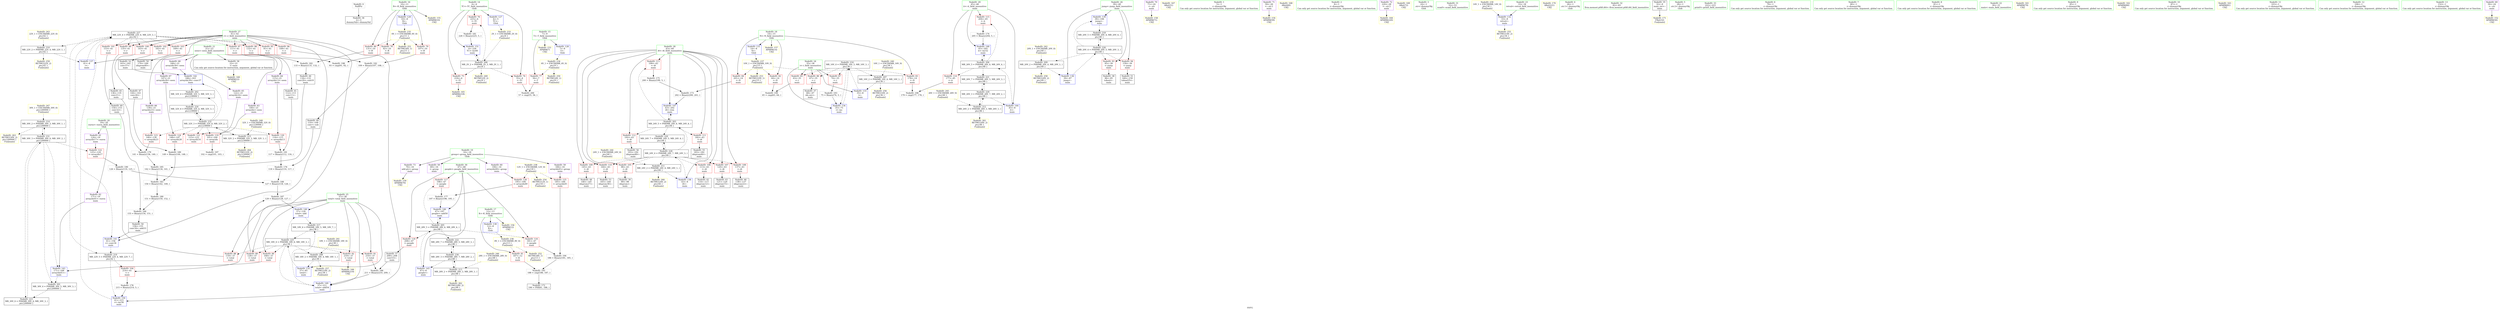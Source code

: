 digraph "SVFG" {
	label="SVFG";

	Node0x56110b8adab0 [shape=record,color=grey,label="{NodeID: 0\nNullPtr}"];
	Node0x56110b8adab0 -> Node0x56110b8cfbd0[style=solid];
	Node0x56110b8f0f00 [shape=record,color=yellow,style=double,label="{NodeID: 263\nRETMU(30V_2)\npts\{200000 \}\nFun[main]}"];
	Node0x56110b8d9c90 [shape=record,color=grey,label="{NodeID: 180\n151 = Binary(150, 152, )\n}"];
	Node0x56110b8d9c90 -> Node0x56110b8da290[style=solid];
	Node0x56110b8d0860 [shape=record,color=red,label="{NodeID: 97\n111\<--41\n\<--r\nmain\n}"];
	Node0x56110b8d0860 -> Node0x56110b8d01e0[style=solid];
	Node0x56110b8adc50 [shape=record,color=green,label="{NodeID: 14\n4\<--6\nTC\<--TC_field_insensitive\nGlob }"];
	Node0x56110b8adc50 -> Node0x56110b8d2cd0[style=solid];
	Node0x56110b8adc50 -> Node0x56110b8d2da0[style=solid];
	Node0x56110b8adc50 -> Node0x56110b8d2e70[style=solid];
	Node0x56110b8adc50 -> Node0x56110b8d6800[style=solid];
	Node0x56110b8adc50 -> Node0x56110b8d7c70[style=solid];
	Node0x56110b8d4270 [shape=record,color=grey,label="{NodeID: 194\n186 = Binary(181, 185, )\n}"];
	Node0x56110b8d4270 -> Node0x56110b8d43f0[style=solid];
	Node0x56110b8d13c0 [shape=record,color=red,label="{NodeID: 111\n182\<--43\n\<--i6\nmain\n}"];
	Node0x56110b8d13c0 -> Node0x56110b8d1d60[style=solid];
	Node0x56110b8cf6a0 [shape=record,color=green,label="{NodeID: 28\n43\<--44\ni6\<--i6_field_insensitive\nmain\n}"];
	Node0x56110b8cf6a0 -> Node0x56110b8d0ee0[style=solid];
	Node0x56110b8cf6a0 -> Node0x56110b8d0fb0[style=solid];
	Node0x56110b8cf6a0 -> Node0x56110b8d1080[style=solid];
	Node0x56110b8cf6a0 -> Node0x56110b8d1150[style=solid];
	Node0x56110b8cf6a0 -> Node0x56110b8d1220[style=solid];
	Node0x56110b8cf6a0 -> Node0x56110b8d12f0[style=solid];
	Node0x56110b8cf6a0 -> Node0x56110b8d13c0[style=solid];
	Node0x56110b8cf6a0 -> Node0x56110b8d1490[style=solid];
	Node0x56110b8cf6a0 -> Node0x56110b8d1560[style=solid];
	Node0x56110b8cf6a0 -> Node0x56110b8d71e0[style=solid];
	Node0x56110b8cf6a0 -> Node0x56110b8d7930[style=solid];
	Node0x56110b8e5f10 [shape=record,color=black,label="{NodeID: 208\nMR_18V_2 = PHI(MR_18V_4, MR_18V_1, )\npts\{38 \}\n}"];
	Node0x56110b8e5f10 -> Node0x56110b8d6f70[style=dashed];
	Node0x56110b8e5f10 -> Node0x56110b8f09c0[style=dashed];
	Node0x56110b8d6660 [shape=record,color=red,label="{NodeID: 125\n185\<--184\n\<--arrayidx45\nmain\n}"];
	Node0x56110b8d6660 -> Node0x56110b8d4270[style=solid];
	Node0x56110b8d02b0 [shape=record,color=black,label="{NodeID: 42\n114\<--113\nidxprom12\<--\nmain\n}"];
	Node0x56110b8ea510 [shape=record,color=black,label="{NodeID: 222\nMR_28V_7 = PHI(MR_28V_5, MR_28V_3, )\npts\{48 \}\n}"];
	Node0x56110b8ea510 -> Node0x56110b8ed110[style=dashed];
	Node0x56110b8d72b0 [shape=record,color=blue,label="{NodeID: 139\n39\<--106\njump\<--\nmain\n}"];
	Node0x56110b8d72b0 -> Node0x56110b8e9110[style=dashed];
	Node0x56110b8d1e30 [shape=record,color=black,label="{NodeID: 56\n193\<--192\nidxprom48\<--\nmain\n}"];
	Node0x56110b8eecf0 [shape=record,color=yellow,style=double,label="{NodeID: 236\n8V_1 = ENCHI(MR_8V_0)\npts\{13 \}\nFun[main]}"];
	Node0x56110b8eecf0 -> Node0x56110b8d3280[style=dashed];
	Node0x56110b8eecf0 -> Node0x56110b8f0530[style=dashed];
	Node0x56110b8d7e10 [shape=record,color=yellow,style=double,label="{NodeID: 153\nAPARM(7)\nCS[]}"];
	Node0x56110b8d2990 [shape=record,color=purple,label="{NodeID: 70\n71\<--24\n\<--.str\nmain\n}"];
	Node0x56110b8d2990 -> Node0x56110b8d8220[style=solid];
	Node0x56110b8f0370 [shape=record,color=yellow,style=double,label="{NodeID: 250\nRETMU(4V_1)\npts\{9 \}\nFun[main]}"];
	Node0x56110b8d8970 [shape=record,color=yellow,style=double,label="{NodeID: 167\nARet(51)\nCS[]}"];
	Node0x56110b8d34f0 [shape=record,color=red,label="{NodeID: 84\n201\<--14\n\<--N\nmain\n}"];
	Node0x56110b8d34f0 -> Node0x56110b8d9210[style=solid];
	Node0x56110b8ce600 [shape=record,color=green,label="{NodeID: 1\n5\<--1\n\<--dummyObj\nCan only get source location for instruction, argument, global var or function.}"];
	Node0x56110b8f0fe0 [shape=record,color=yellow,style=double,label="{NodeID: 264\nRETMU(32V_2)\npts\{230000 \}\nFun[main]}"];
	Node0x56110b8d9e10 [shape=record,color=grey,label="{NodeID: 181\n226 = Binary(225, 5, )\n}"];
	Node0x56110b8d9e10 -> Node0x56110b8d7c70[style=solid];
	Node0x56110b8d0930 [shape=record,color=red,label="{NodeID: 98\n132\<--41\n\<--r\nmain\n}"];
	Node0x56110b8d0930 -> Node0x56110b8d9f90[style=solid];
	Node0x56110b8add20 [shape=record,color=green,label="{NodeID: 15\n7\<--9\nT\<--T_field_insensitive\nGlob }"];
	Node0x56110b8add20 -> Node0x56110b8d2f40[style=solid];
	Node0x56110b8add20 -> Node0x56110b8d6900[style=solid];
	Node0x56110b8add20 -> Node0x56110b8d7e10[style=solid];
	Node0x56110b8d43f0 [shape=record,color=grey,label="{NodeID: 195\n188 = cmp(186, 187, )\n}"];
	Node0x56110b8d43f0 -> Node0x56110b8d8c70[style=solid];
	Node0x56110b8d1490 [shape=record,color=red,label="{NodeID: 112\n192\<--43\n\<--i6\nmain\n}"];
	Node0x56110b8d1490 -> Node0x56110b8d1e30[style=solid];
	Node0x56110b8cf730 [shape=record,color=green,label="{NodeID: 29\n45\<--46\nit\<--it_field_insensitive\nmain\n}"];
	Node0x56110b8cf730 -> Node0x56110b8d1630[style=solid];
	Node0x56110b8cf730 -> Node0x56110b8d1700[style=solid];
	Node0x56110b8cf730 -> Node0x56110b8d76c0[style=solid];
	Node0x56110b8cf730 -> Node0x56110b8d7a00[style=solid];
	Node0x56110b8e6410 [shape=record,color=black,label="{NodeID: 209\nMR_20V_2 = PHI(MR_20V_4, MR_20V_1, )\npts\{40 \}\n}"];
	Node0x56110b8e6410 -> Node0x56110b8d7040[style=dashed];
	Node0x56110b8e6410 -> Node0x56110b8f0aa0[style=dashed];
	Node0x56110b8d6730 [shape=record,color=red,label="{NodeID: 126\n195\<--194\n\<--arrayidx49\nmain\n}"];
	Node0x56110b8d6730 -> Node0x56110b8d9810[style=solid];
	Node0x56110b8d0380 [shape=record,color=black,label="{NodeID: 43\n121\<--120\nidxprom15\<--\nmain\n}"];
	Node0x56110b8eaa10 [shape=record,color=black,label="{NodeID: 223\nMR_30V_6 = PHI(MR_30V_4, MR_30V_3, )\npts\{200000 \}\n}"];
	Node0x56110b8eaa10 -> Node0x56110b8ed610[style=dashed];
	Node0x56110b8d7380 [shape=record,color=blue,label="{NodeID: 140\n37\<--129\ntotal\<--add\nmain\n}"];
	Node0x56110b8d7380 -> Node0x56110b8e8c10[style=dashed];
	Node0x56110b8d1f00 [shape=record,color=black,label="{NodeID: 57\n209\<--208\nconv53\<--\nmain\n}"];
	Node0x56110b8d1f00 -> Node0x56110b8da590[style=solid];
	Node0x56110b8eedd0 [shape=record,color=yellow,style=double,label="{NodeID: 237\n10V_1 = ENCHI(MR_10V_0)\npts\{15 \}\nFun[main]}"];
	Node0x56110b8eedd0 -> Node0x56110b8d3350[style=dashed];
	Node0x56110b8eedd0 -> Node0x56110b8d3420[style=dashed];
	Node0x56110b8eedd0 -> Node0x56110b8d34f0[style=dashed];
	Node0x56110b8eedd0 -> Node0x56110b8f0610[style=dashed];
	Node0x56110b8d7ee0 [shape=record,color=yellow,style=double,label="{NodeID: 154\nAPARM(59)\nCS[]}"];
	Node0x56110b8d2a60 [shape=record,color=purple,label="{NodeID: 71\n59\<--26\n\<--.str.1\nmain\n}"];
	Node0x56110b8d2a60 -> Node0x56110b8d7ee0[style=solid];
	Node0x56110b8f0450 [shape=record,color=yellow,style=double,label="{NodeID: 251\nRETMU(6V_1)\npts\{11 \}\nFun[main]}"];
	Node0x56110b8d8a00 [shape=record,color=yellow,style=double,label="{NodeID: 168\nARet(60)\nCS[]}"];
	Node0x56110b8d35c0 [shape=record,color=red,label="{NodeID: 85\n63\<--35\n\<--i\nmain\n}"];
	Node0x56110b8d35c0 -> Node0x56110b8d49f0[style=solid];
	Node0x56110b8ce730 [shape=record,color=green,label="{NodeID: 2\n8\<--1\n\<--dummyObj\nCan only get source location for instruction, argument, global var or function.}"];
	Node0x56110b8d9f90 [shape=record,color=grey,label="{NodeID: 182\n133 = Binary(131, 132, )\n}"];
	Node0x56110b8d9f90 -> Node0x56110b8d0450[style=solid];
	Node0x56110b8d0a00 [shape=record,color=red,label="{NodeID: 99\n135\<--41\n\<--r\nmain\n}"];
	Node0x56110b8d0a00 -> Node0x56110b8d0520[style=solid];
	Node0x56110b8ade20 [shape=record,color=green,label="{NodeID: 16\n10\<--11\nR\<--R_field_insensitive\nGlob }"];
	Node0x56110b8ade20 -> Node0x56110b8d3010[style=solid];
	Node0x56110b8ade20 -> Node0x56110b8d30e0[style=solid];
	Node0x56110b8ade20 -> Node0x56110b8d31b0[style=solid];
	Node0x56110b8ade20 -> Node0x56110b8d6a00[style=solid];
	Node0x56110b8ade20 -> Node0x56110b8d7fb0[style=solid];
	Node0x56110b8d4570 [shape=record,color=grey,label="{NodeID: 196\n179 = cmp(177, 178, )\n}"];
	Node0x56110b8d1560 [shape=record,color=red,label="{NodeID: 113\n199\<--43\n\<--i6\nmain\n}"];
	Node0x56110b8d1560 -> Node0x56110b8d9510[style=solid];
	Node0x56110b8cf800 [shape=record,color=green,label="{NodeID: 30\n47\<--48\npeople\<--people_field_insensitive\nmain\n}"];
	Node0x56110b8cf800 -> Node0x56110b8d5f10[style=solid];
	Node0x56110b8cf800 -> Node0x56110b8d5fe0[style=solid];
	Node0x56110b8cf800 -> Node0x56110b8d60b0[style=solid];
	Node0x56110b8cf800 -> Node0x56110b8d7790[style=solid];
	Node0x56110b8cf800 -> Node0x56110b8d7860[style=solid];
	Node0x56110b8e6910 [shape=record,color=black,label="{NodeID: 210\nMR_22V_2 = PHI(MR_22V_4, MR_22V_1, )\npts\{42 \}\n}"];
	Node0x56110b8e6910 -> Node0x56110b8d7110[style=dashed];
	Node0x56110b8e6910 -> Node0x56110b8f0b80[style=dashed];
	Node0x56110b8d6800 [shape=record,color=blue,label="{NodeID: 127\n4\<--5\nTC\<--\nGlob }"];
	Node0x56110b8d6800 -> Node0x56110b8ee010[style=dashed];
	Node0x56110b8d0450 [shape=record,color=black,label="{NodeID: 44\n134\<--133\nconv20\<--sub19\nmain\n}"];
	Node0x56110b8d0450 -> Node0x56110b8da410[style=solid];
	Node0x56110b8eaf10 [shape=record,color=black,label="{NodeID: 224\nMR_32V_6 = PHI(MR_32V_4, MR_32V_3, )\npts\{230000 \}\n}"];
	Node0x56110b8eaf10 -> Node0x56110b8edb10[style=dashed];
	Node0x56110b8d7450 [shape=record,color=blue,label="{NodeID: 141\n41\<--156\nr\<--conv34\nmain\n}"];
	Node0x56110b8d7450 -> Node0x56110b8e9610[style=dashed];
	Node0x56110b8d1fd0 [shape=record,color=purple,label="{NodeID: 58\n69\<--16\n\<--group\nmain\n}"];
	Node0x56110b8eeeb0 [shape=record,color=yellow,style=double,label="{NodeID: 238\n12V_1 = ENCHI(MR_12V_0)\npts\{18 \}\nFun[main]}"];
	Node0x56110b8eeeb0 -> Node0x56110b8d6660[style=dashed];
	Node0x56110b8eeeb0 -> Node0x56110b8d6730[style=dashed];
	Node0x56110b8eeeb0 -> Node0x56110b8f06f0[style=dashed];
	Node0x56110b8d7fb0 [shape=record,color=yellow,style=double,label="{NodeID: 155\nAPARM(10)\nCS[]}"];
	Node0x56110b8d2b30 [shape=record,color=purple,label="{NodeID: 72\n220\<--28\n\<--.str.2\nmain\n}"];
	Node0x56110b8d2b30 -> Node0x56110b8d8700[style=solid];
	Node0x56110b8f0530 [shape=record,color=yellow,style=double,label="{NodeID: 252\nRETMU(8V_1)\npts\{13 \}\nFun[main]}"];
	Node0x56110b8d8a90 [shape=record,color=yellow,style=double,label="{NodeID: 169\nARet(72)\nCS[]}"];
	Node0x56110b8d3690 [shape=record,color=red,label="{NodeID: 86\n67\<--35\n\<--i\nmain\n}"];
	Node0x56110b8d3690 -> Node0x56110b8cfea0[style=solid];
	Node0x56110b8ce7c0 [shape=record,color=green,label="{NodeID: 3\n24\<--1\n.str\<--dummyObj\nGlob }"];
	Node0x56110b8da110 [shape=record,color=grey,label="{NodeID: 183\n150 = Binary(142, 149, )\n}"];
	Node0x56110b8da110 -> Node0x56110b8d9c90[style=solid];
	Node0x56110b8d0ad0 [shape=record,color=red,label="{NodeID: 100\n143\<--41\n\<--r\nmain\n}"];
	Node0x56110b8d0ad0 -> Node0x56110b8d06c0[style=solid];
	Node0x56110b8ae010 [shape=record,color=green,label="{NodeID: 17\n12\<--13\nK\<--K_field_insensitive\nGlob }"];
	Node0x56110b8ae010 -> Node0x56110b8d3280[style=solid];
	Node0x56110b8ae010 -> Node0x56110b8d6b00[style=solid];
	Node0x56110b8ae010 -> Node0x56110b8d8080[style=solid];
	Node0x56110b8d46f0 [shape=record,color=grey,label="{NodeID: 197\n102 = cmp(101, 103, )\n}"];
	Node0x56110b8d1630 [shape=record,color=red,label="{NodeID: 114\n177\<--45\n\<--it\nmain\n}"];
	Node0x56110b8d1630 -> Node0x56110b8d4570[style=solid];
	Node0x56110b8cf8d0 [shape=record,color=green,label="{NodeID: 31\n52\<--53\nscanf\<--scanf_field_insensitive\n}"];
	Node0x56110b8e6e10 [shape=record,color=black,label="{NodeID: 211\nMR_24V_2 = PHI(MR_24V_4, MR_24V_1, )\npts\{44 \}\n}"];
	Node0x56110b8e6e10 -> Node0x56110b8d71e0[style=dashed];
	Node0x56110b8e6e10 -> Node0x56110b8f0c60[style=dashed];
	Node0x56110b8d6900 [shape=record,color=blue,label="{NodeID: 128\n7\<--8\nT\<--\nGlob }"];
	Node0x56110b8d6900 -> Node0x56110b8eeb30[style=dashed];
	Node0x56110b8d0520 [shape=record,color=black,label="{NodeID: 45\n136\<--135\nconv21\<--\nmain\n}"];
	Node0x56110b8d0520 -> Node0x56110b8d9b10[style=solid];
	Node0x56110b8eb410 [shape=record,color=black,label="{NodeID: 225\nMR_18V_4 = PHI(MR_18V_6, MR_18V_3, )\npts\{38 \}\n}"];
	Node0x56110b8eb410 -> Node0x56110b8d3830[style=dashed];
	Node0x56110b8eb410 -> Node0x56110b8d3900[style=dashed];
	Node0x56110b8eb410 -> Node0x56110b8d39d0[style=dashed];
	Node0x56110b8eb410 -> Node0x56110b8d3aa0[style=dashed];
	Node0x56110b8eb410 -> Node0x56110b8d3b70[style=dashed];
	Node0x56110b8eb410 -> Node0x56110b8d7380[style=dashed];
	Node0x56110b8eb410 -> Node0x56110b8d7ad0[style=dashed];
	Node0x56110b8eb410 -> Node0x56110b8e5f10[style=dashed];
	Node0x56110b8d7520 [shape=record,color=blue,label="{NodeID: 142\n166\<--163\narrayidx39\<--conv37\nmain\n}"];
	Node0x56110b8d7520 -> Node0x56110b8e4110[style=dashed];
	Node0x56110b8d20a0 [shape=record,color=purple,label="{NodeID: 59\n184\<--16\narrayidx45\<--group\nmain\n}"];
	Node0x56110b8d20a0 -> Node0x56110b8d6660[style=solid];
	Node0x56110b8eef90 [shape=record,color=yellow,style=double,label="{NodeID: 239\n14V_1 = ENCHI(MR_14V_0)\npts\{34 \}\nFun[main]}"];
	Node0x56110b8eef90 -> Node0x56110b8d6d00[style=dashed];
	Node0x56110b8d8080 [shape=record,color=yellow,style=double,label="{NodeID: 156\nAPARM(12)\nCS[]}"];
	Node0x56110b8d2c00 [shape=record,color=purple,label="{NodeID: 73\n70\<--16\nadd.ptr\<--group\nmain\n}"];
	Node0x56110b8d2c00 -> Node0x56110b8d82f0[style=solid];
	Node0x56110b8f0610 [shape=record,color=yellow,style=double,label="{NodeID: 253\nRETMU(10V_1)\npts\{15 \}\nFun[main]}"];
	Node0x56110b8d8b20 [shape=record,color=yellow,style=double,label="{NodeID: 170\nARet(221)\nCS[]}"];
	Node0x56110b8d3760 [shape=record,color=red,label="{NodeID: 87\n74\<--35\n\<--i\nmain\n}"];
	Node0x56110b8d3760 -> Node0x56110b8d40f0[style=solid];
	Node0x56110b8ae5c0 [shape=record,color=green,label="{NodeID: 4\n26\<--1\n.str.1\<--dummyObj\nGlob }"];
	Node0x56110b8da290 [shape=record,color=grey,label="{NodeID: 184\n155 = Binary(154, 151, )\n}"];
	Node0x56110b8da290 -> Node0x56110b8d1950[style=solid];
	Node0x56110b8d0ba0 [shape=record,color=red,label="{NodeID: 101\n153\<--41\n\<--r\nmain\n}"];
	Node0x56110b8d0ba0 -> Node0x56110b8d1880[style=solid];
	Node0x56110b8ae110 [shape=record,color=green,label="{NodeID: 18\n14\<--15\nN\<--N_field_insensitive\nGlob }"];
	Node0x56110b8ae110 -> Node0x56110b8d3350[style=solid];
	Node0x56110b8ae110 -> Node0x56110b8d3420[style=solid];
	Node0x56110b8ae110 -> Node0x56110b8d34f0[style=solid];
	Node0x56110b8ae110 -> Node0x56110b8d6c00[style=solid];
	Node0x56110b8ae110 -> Node0x56110b8d8150[style=solid];
	Node0x56110b8d4870 [shape=record,color=grey,label="{NodeID: 198\n93 = cmp(91, 92, )\n}"];
	Node0x56110b8d1700 [shape=record,color=red,label="{NodeID: 115\n204\<--45\n\<--it\nmain\n}"];
	Node0x56110b8d1700 -> Node0x56110b8d9390[style=solid];
	Node0x56110b8cf9d0 [shape=record,color=green,label="{NodeID: 32\n82\<--83\nllvm.memset.p0i8.i64\<--llvm.memset.p0i8.i64_field_insensitive\n}"];
	Node0x56110b8e7310 [shape=record,color=black,label="{NodeID: 212\nMR_26V_2 = PHI(MR_26V_3, MR_26V_1, )\npts\{46 \}\n}"];
	Node0x56110b8e7310 -> Node0x56110b8ed020[style=dashed];
	Node0x56110b8e7310 -> Node0x56110b8f0d40[style=dashed];
	Node0x56110b8d6a00 [shape=record,color=blue,label="{NodeID: 129\n10\<--8\nR\<--\nGlob }"];
	Node0x56110b8d6a00 -> Node0x56110b8eec10[style=dashed];
	Node0x56110b8d05f0 [shape=record,color=black,label="{NodeID: 46\n138\<--137\nidxprom22\<--\nmain\n}"];
	Node0x56110b8eb910 [shape=record,color=black,label="{NodeID: 226\nMR_20V_4 = PHI(MR_20V_5, MR_20V_3, )\npts\{40 \}\n}"];
	Node0x56110b8eb910 -> Node0x56110b8d3c40[style=dashed];
	Node0x56110b8eb910 -> Node0x56110b8d3d10[style=dashed];
	Node0x56110b8eb910 -> Node0x56110b8d72b0[style=dashed];
	Node0x56110b8eb910 -> Node0x56110b8e6410[style=dashed];
	Node0x56110b8eb910 -> Node0x56110b8e9110[style=dashed];
	Node0x56110b8d75f0 [shape=record,color=blue,label="{NodeID: 143\n171\<--168\narrayidx41\<--\nmain\n}"];
	Node0x56110b8d75f0 -> Node0x56110b8e3c10[style=dashed];
	Node0x56110b8d2170 [shape=record,color=purple,label="{NodeID: 60\n194\<--16\narrayidx49\<--group\nmain\n}"];
	Node0x56110b8d2170 -> Node0x56110b8d6730[style=solid];
	Node0x56110b8ef070 [shape=record,color=yellow,style=double,label="{NodeID: 240\n16V_1 = ENCHI(MR_16V_0)\npts\{36 \}\nFun[main]}"];
	Node0x56110b8ef070 -> Node0x56110b8e5a10[style=dashed];
	Node0x56110b8d8150 [shape=record,color=yellow,style=double,label="{NodeID: 157\nAPARM(14)\nCS[]}"];
	Node0x56110b8d2cd0 [shape=record,color=red,label="{NodeID: 74\n55\<--4\n\<--TC\nmain\n}"];
	Node0x56110b8d2cd0 -> Node0x56110b8d4b70[style=solid];
	Node0x56110b8f06f0 [shape=record,color=yellow,style=double,label="{NodeID: 254\nRETMU(12V_1)\npts\{18 \}\nFun[main]}"];
	Node0x56110b8d8bb0 [shape=record,color=yellow,style=double,label="{NodeID: 171\nFRet(32)\nFun[main]}"];
	Node0x56110b8d3830 [shape=record,color=red,label="{NodeID: 88\n119\<--37\n\<--total\nmain\n}"];
	Node0x56110b8d3830 -> Node0x56110b8dab90[style=solid];
	Node0x56110b8ae650 [shape=record,color=green,label="{NodeID: 5\n28\<--1\n.str.2\<--dummyObj\nGlob }"];
	Node0x56110b8da410 [shape=record,color=grey,label="{NodeID: 185\n142 = Binary(134, 141, )\n}"];
	Node0x56110b8da410 -> Node0x56110b8da110[style=solid];
	Node0x56110b8d0c70 [shape=record,color=red,label="{NodeID: 102\n162\<--41\n\<--r\nmain\n}"];
	Node0x56110b8d0c70 -> Node0x56110b8d1af0[style=solid];
	Node0x56110b8ae210 [shape=record,color=green,label="{NodeID: 19\n16\<--18\ngroup\<--group_field_insensitive\nGlob }"];
	Node0x56110b8ae210 -> Node0x56110b8d1fd0[style=solid];
	Node0x56110b8ae210 -> Node0x56110b8d20a0[style=solid];
	Node0x56110b8ae210 -> Node0x56110b8d2170[style=solid];
	Node0x56110b8ae210 -> Node0x56110b8d2c00[style=solid];
	Node0x56110b8d49f0 [shape=record,color=grey,label="{NodeID: 199\n65 = cmp(63, 64, )\n}"];
	Node0x56110b8d5f10 [shape=record,color=red,label="{NodeID: 116\n181\<--47\n\<--people\nmain\n}"];
	Node0x56110b8d5f10 -> Node0x56110b8d4270[style=solid];
	Node0x56110b8cfad0 [shape=record,color=green,label="{NodeID: 33\n222\<--223\nprintf\<--printf_field_insensitive\n}"];
	Node0x56110b8e7810 [shape=record,color=black,label="{NodeID: 213\nMR_28V_2 = PHI(MR_28V_3, MR_28V_1, )\npts\{48 \}\n}"];
	Node0x56110b8e7810 -> Node0x56110b8ed110[style=dashed];
	Node0x56110b8e7810 -> Node0x56110b8f0e20[style=dashed];
	Node0x56110b8d6b00 [shape=record,color=blue,label="{NodeID: 130\n12\<--8\nK\<--\nGlob }"];
	Node0x56110b8d6b00 -> Node0x56110b8eecf0[style=dashed];
	Node0x56110b8d06c0 [shape=record,color=black,label="{NodeID: 47\n144\<--143\nconv26\<--\nmain\n}"];
	Node0x56110b8d06c0 -> Node0x56110b8daa10[style=solid];
	Node0x56110b8ebe10 [shape=record,color=black,label="{NodeID: 227\nMR_22V_4 = PHI(MR_22V_6, MR_22V_3, )\npts\{42 \}\n}"];
	Node0x56110b8ebe10 -> Node0x56110b8d3de0[style=dashed];
	Node0x56110b8ebe10 -> Node0x56110b8d0790[style=dashed];
	Node0x56110b8ebe10 -> Node0x56110b8d0860[style=dashed];
	Node0x56110b8ebe10 -> Node0x56110b8d0930[style=dashed];
	Node0x56110b8ebe10 -> Node0x56110b8d0a00[style=dashed];
	Node0x56110b8ebe10 -> Node0x56110b8d0ad0[style=dashed];
	Node0x56110b8ebe10 -> Node0x56110b8d0ba0[style=dashed];
	Node0x56110b8ebe10 -> Node0x56110b8d0c70[style=dashed];
	Node0x56110b8ebe10 -> Node0x56110b8d0d40[style=dashed];
	Node0x56110b8ebe10 -> Node0x56110b8d7450[style=dashed];
	Node0x56110b8ebe10 -> Node0x56110b8e6910[style=dashed];
	Node0x56110b8ebe10 -> Node0x56110b8e9610[style=dashed];
	Node0x56110b8d76c0 [shape=record,color=blue,label="{NodeID: 144\n45\<--8\nit\<--\nmain\n}"];
	Node0x56110b8d76c0 -> Node0x56110b8e4b10[style=dashed];
	Node0x56110b8d2240 [shape=record,color=purple,label="{NodeID: 61\n124\<--19\narrayidx17\<--euros\nmain\n}"];
	Node0x56110b8d2240 -> Node0x56110b8d63f0[style=solid];
	Node0x56110b8ef150 [shape=record,color=yellow,style=double,label="{NodeID: 241\n18V_1 = ENCHI(MR_18V_0)\npts\{38 \}\nFun[main]}"];
	Node0x56110b8ef150 -> Node0x56110b8e5f10[style=dashed];
	Node0x56110b8d8220 [shape=record,color=yellow,style=double,label="{NodeID: 158\nAPARM(71)\nCS[]}"];
	Node0x56110b8d2da0 [shape=record,color=red,label="{NodeID: 75\n218\<--4\n\<--TC\nmain\n}"];
	Node0x56110b8d2da0 -> Node0x56110b8d87d0[style=solid];
	Node0x56110b8f07d0 [shape=record,color=yellow,style=double,label="{NodeID: 255\nRETMU(14V_2)\npts\{34 \}\nFun[main]}"];
	Node0x56110b8d8c70 [shape=record,color=black,label="{NodeID: 172\n190 = PHI(81, 188, )\n}"];
	Node0x56110b8d3900 [shape=record,color=red,label="{NodeID: 89\n128\<--37\n\<--total\nmain\n}"];
	Node0x56110b8d3900 -> Node0x56110b8da710[style=solid];
	Node0x56110b8ae380 [shape=record,color=green,label="{NodeID: 6\n79\<--1\n\<--dummyObj\nCan only get source location for instruction, argument, global var or function.}"];
	Node0x56110b8da590 [shape=record,color=grey,label="{NodeID: 186\n211 = Binary(210, 209, )\n}"];
	Node0x56110b8da590 -> Node0x56110b8d7ad0[style=solid];
	Node0x56110b8d0d40 [shape=record,color=red,label="{NodeID: 103\n169\<--41\n\<--r\nmain\n}"];
	Node0x56110b8d0d40 -> Node0x56110b8d1c90[style=solid];
	Node0x56110b8b10b0 [shape=record,color=green,label="{NodeID: 20\n19\<--20\neuros\<--euros_field_insensitive\nGlob }"];
	Node0x56110b8b10b0 -> Node0x56110b8d2240[style=solid];
	Node0x56110b8b10b0 -> Node0x56110b8d2310[style=solid];
	Node0x56110b8d4b70 [shape=record,color=grey,label="{NodeID: 200\n57 = cmp(55, 56, )\n}"];
	Node0x56110b8d5fe0 [shape=record,color=red,label="{NodeID: 117\n196\<--47\n\<--people\nmain\n}"];
	Node0x56110b8d5fe0 -> Node0x56110b8d9810[style=solid];
	Node0x56110b8cfbd0 [shape=record,color=black,label="{NodeID: 34\n2\<--3\ndummyVal\<--dummyVal\n}"];
	Node0x56110b8e7d10 [shape=record,color=black,label="{NodeID: 214\nMR_30V_2 = PHI(MR_30V_3, MR_30V_1, )\npts\{200000 \}\n}"];
	Node0x56110b8e7d10 -> Node0x56110b8ed610[style=dashed];
	Node0x56110b8e7d10 -> Node0x56110b8f0f00[style=dashed];
	Node0x56110b8d6c00 [shape=record,color=blue,label="{NodeID: 131\n14\<--8\nN\<--\nGlob }"];
	Node0x56110b8d6c00 -> Node0x56110b8eedd0[style=dashed];
	Node0x56110b8d17b0 [shape=record,color=black,label="{NodeID: 48\n146\<--145\nidxprom27\<--\nmain\n}"];
	Node0x56110b8ec310 [shape=record,color=black,label="{NodeID: 228\nMR_24V_4 = PHI(MR_24V_7, MR_24V_3, )\npts\{44 \}\n}"];
	Node0x56110b8ec310 -> Node0x56110b8d0ee0[style=dashed];
	Node0x56110b8ec310 -> Node0x56110b8d0fb0[style=dashed];
	Node0x56110b8ec310 -> Node0x56110b8d1080[style=dashed];
	Node0x56110b8ec310 -> Node0x56110b8d1150[style=dashed];
	Node0x56110b8ec310 -> Node0x56110b8d1220[style=dashed];
	Node0x56110b8ec310 -> Node0x56110b8d12f0[style=dashed];
	Node0x56110b8ec310 -> Node0x56110b8e4610[style=dashed];
	Node0x56110b8ec310 -> Node0x56110b8e6e10[style=dashed];
	Node0x56110b8ec310 -> Node0x56110b8e9b10[style=dashed];
	Node0x56110b8d7790 [shape=record,color=blue,label="{NodeID: 145\n47\<--8\npeople\<--\nmain\n}"];
	Node0x56110b8d7790 -> Node0x56110b8e5010[style=dashed];
	Node0x56110b8d2310 [shape=record,color=purple,label="{NodeID: 62\n171\<--19\narrayidx41\<--euros\nmain\n}"];
	Node0x56110b8d2310 -> Node0x56110b8d75f0[style=solid];
	Node0x56110b8ef230 [shape=record,color=yellow,style=double,label="{NodeID: 242\n20V_1 = ENCHI(MR_20V_0)\npts\{40 \}\nFun[main]}"];
	Node0x56110b8ef230 -> Node0x56110b8e6410[style=dashed];
	Node0x56110b8d82f0 [shape=record,color=yellow,style=double,label="{NodeID: 159\nAPARM(70)\nCS[]}"];
	Node0x56110b8d2e70 [shape=record,color=red,label="{NodeID: 76\n225\<--4\n\<--TC\nmain\n}"];
	Node0x56110b8d2e70 -> Node0x56110b8d9e10[style=solid];
	Node0x56110b8f08b0 [shape=record,color=yellow,style=double,label="{NodeID: 256\nRETMU(16V_2)\npts\{36 \}\nFun[main]}"];
	Node0x56110b8d9210 [shape=record,color=grey,label="{NodeID: 173\n202 = Binary(200, 201, )\n}"];
	Node0x56110b8d9210 -> Node0x56110b8d7930[style=solid];
	Node0x56110b8d39d0 [shape=record,color=red,label="{NodeID: 90\n168\<--37\n\<--total\nmain\n}"];
	Node0x56110b8d39d0 -> Node0x56110b8d75f0[style=solid];
	Node0x56110b8ae410 [shape=record,color=green,label="{NodeID: 7\n80\<--1\n\<--dummyObj\nCan only get source location for instruction, argument, global var or function.}"];
	Node0x56110b8da710 [shape=record,color=grey,label="{NodeID: 187\n129 = Binary(128, 127, )\n}"];
	Node0x56110b8da710 -> Node0x56110b8d7380[style=solid];
	Node0x56110b8d0e10 [shape=record,color=red,label="{NodeID: 104\n214\<--41\n\<--r\nmain\n}"];
	Node0x56110b8d0e10 -> Node0x56110b8d9990[style=solid];
	Node0x56110b8b11b0 [shape=record,color=green,label="{NodeID: 21\n21\<--23\nseen\<--seen_field_insensitive\nGlob }"];
	Node0x56110b8b11b0 -> Node0x56110b8cfda0[style=solid];
	Node0x56110b8b11b0 -> Node0x56110b8d23e0[style=solid];
	Node0x56110b8b11b0 -> Node0x56110b8d24b0[style=solid];
	Node0x56110b8b11b0 -> Node0x56110b8d2580[style=solid];
	Node0x56110b8b11b0 -> Node0x56110b8d2650[style=solid];
	Node0x56110b8b11b0 -> Node0x56110b8d2720[style=solid];
	Node0x56110b8b11b0 -> Node0x56110b8d27f0[style=solid];
	Node0x56110b8e3c10 [shape=record,color=black,label="{NodeID: 201\nMR_30V_4 = PHI(MR_30V_5, MR_30V_3, )\npts\{200000 \}\n}"];
	Node0x56110b8e3c10 -> Node0x56110b8eaa10[style=dashed];
	Node0x56110b8d60b0 [shape=record,color=red,label="{NodeID: 118\n208\<--47\n\<--people\nmain\n}"];
	Node0x56110b8d60b0 -> Node0x56110b8d1f00[style=solid];
	Node0x56110b8cfcd0 [shape=record,color=black,label="{NodeID: 35\n32\<--8\nmain_ret\<--\nmain\n}"];
	Node0x56110b8cfcd0 -> Node0x56110b8d8bb0[style=solid];
	Node0x56110b8e8210 [shape=record,color=black,label="{NodeID: 215\nMR_32V_2 = PHI(MR_32V_3, MR_32V_1, )\npts\{230000 \}\n}"];
	Node0x56110b8e8210 -> Node0x56110b8edb10[style=dashed];
	Node0x56110b8e8210 -> Node0x56110b8f0fe0[style=dashed];
	Node0x56110b8d6d00 [shape=record,color=blue,label="{NodeID: 132\n33\<--8\nretval\<--\nmain\n}"];
	Node0x56110b8d6d00 -> Node0x56110b8f07d0[style=dashed];
	Node0x56110b8d1880 [shape=record,color=black,label="{NodeID: 49\n154\<--153\nconv32\<--\nmain\n}"];
	Node0x56110b8d1880 -> Node0x56110b8da290[style=solid];
	Node0x56110b8ed020 [shape=record,color=black,label="{NodeID: 229\nMR_26V_3 = PHI(MR_26V_7, MR_26V_2, )\npts\{46 \}\n}"];
	Node0x56110b8ed020 -> Node0x56110b8d76c0[style=dashed];
	Node0x56110b8ed020 -> Node0x56110b8e7310[style=dashed];
	Node0x56110b8ed020 -> Node0x56110b8ea010[style=dashed];
	Node0x56110b8d7860 [shape=record,color=blue,label="{NodeID: 146\n47\<--197\npeople\<--add50\nmain\n}"];
	Node0x56110b8d7860 -> Node0x56110b8e5010[style=dashed];
	Node0x56110b8d23e0 [shape=record,color=purple,label="{NodeID: 63\n100\<--21\narrayidx\<--seen\nmain\n}"];
	Node0x56110b8d23e0 -> Node0x56110b8d6180[style=solid];
	Node0x56110b8ef310 [shape=record,color=yellow,style=double,label="{NodeID: 243\n22V_1 = ENCHI(MR_22V_0)\npts\{42 \}\nFun[main]}"];
	Node0x56110b8ef310 -> Node0x56110b8e6910[style=dashed];
	Node0x56110b8d83c0 [shape=record,color=yellow,style=double,label="{NodeID: 160\nAPARM(22)\nCS[]}"];
	Node0x56110b8d2f40 [shape=record,color=red,label="{NodeID: 77\n56\<--7\n\<--T\nmain\n}"];
	Node0x56110b8d2f40 -> Node0x56110b8d4b70[style=solid];
	Node0x56110b8f09c0 [shape=record,color=yellow,style=double,label="{NodeID: 257\nRETMU(18V_2)\npts\{38 \}\nFun[main]}"];
	Node0x56110b8d9390 [shape=record,color=grey,label="{NodeID: 174\n205 = Binary(204, 5, )\n}"];
	Node0x56110b8d9390 -> Node0x56110b8d7a00[style=solid];
	Node0x56110b8d3aa0 [shape=record,color=red,label="{NodeID: 91\n210\<--37\n\<--total\nmain\n}"];
	Node0x56110b8d3aa0 -> Node0x56110b8da590[style=solid];
	Node0x56110b8b0d20 [shape=record,color=green,label="{NodeID: 8\n81\<--1\n\<--dummyObj\nCan only get source location for instruction, argument, global var or function.}"];
	Node0x56110b8da890 [shape=record,color=grey,label="{NodeID: 188\n127 = Binary(118, 126, )\n}"];
	Node0x56110b8da890 -> Node0x56110b8da710[style=solid];
	Node0x56110b8d0ee0 [shape=record,color=red,label="{NodeID: 105\n98\<--43\n\<--i6\nmain\n}"];
	Node0x56110b8d0ee0 -> Node0x56110b8d0040[style=solid];
	Node0x56110b8b12b0 [shape=record,color=green,label="{NodeID: 22\n30\<--31\nmain\<--main_field_insensitive\n}"];
	Node0x56110b8e4110 [shape=record,color=black,label="{NodeID: 202\nMR_32V_4 = PHI(MR_32V_5, MR_32V_3, )\npts\{230000 \}\n}"];
	Node0x56110b8e4110 -> Node0x56110b8eaf10[style=dashed];
	Node0x56110b8d6180 [shape=record,color=red,label="{NodeID: 119\n101\<--100\n\<--arrayidx\nmain\n}"];
	Node0x56110b8d6180 -> Node0x56110b8d46f0[style=solid];
	Node0x56110b8cfda0 [shape=record,color=black,label="{NodeID: 36\n22\<--21\n\<--seen\nCan only get source location for instruction, argument, global var or function.}"];
	Node0x56110b8cfda0 -> Node0x56110b8d83c0[style=solid];
	Node0x56110b8e8710 [shape=record,color=black,label="{NodeID: 216\nMR_16V_4 = PHI(MR_16V_5, MR_16V_3, )\npts\{36 \}\n}"];
	Node0x56110b8e8710 -> Node0x56110b8d35c0[style=dashed];
	Node0x56110b8e8710 -> Node0x56110b8d3690[style=dashed];
	Node0x56110b8e8710 -> Node0x56110b8d3760[style=dashed];
	Node0x56110b8e8710 -> Node0x56110b8d6ea0[style=dashed];
	Node0x56110b8e8710 -> Node0x56110b8e5a10[style=dashed];
	Node0x56110b8d6dd0 [shape=record,color=blue,label="{NodeID: 133\n35\<--8\ni\<--\nmain\n}"];
	Node0x56110b8d6dd0 -> Node0x56110b8e8710[style=dashed];
	Node0x56110b8d1950 [shape=record,color=black,label="{NodeID: 50\n156\<--155\nconv34\<--add33\nmain\n}"];
	Node0x56110b8d1950 -> Node0x56110b8d7450[style=solid];
	Node0x56110b8ed110 [shape=record,color=black,label="{NodeID: 230\nMR_28V_3 = PHI(MR_28V_7, MR_28V_2, )\npts\{48 \}\n}"];
	Node0x56110b8ed110 -> Node0x56110b8d7790[style=dashed];
	Node0x56110b8ed110 -> Node0x56110b8e7810[style=dashed];
	Node0x56110b8ed110 -> Node0x56110b8ea510[style=dashed];
	Node0x56110b8d7930 [shape=record,color=blue,label="{NodeID: 147\n43\<--202\ni6\<--rem\nmain\n}"];
	Node0x56110b8d7930 -> Node0x56110b8e4610[style=dashed];
	Node0x56110b8d24b0 [shape=record,color=purple,label="{NodeID: 64\n115\<--21\narrayidx13\<--seen\nmain\n}"];
	Node0x56110b8d24b0 -> Node0x56110b8d6250[style=solid];
	Node0x56110b8ef3f0 [shape=record,color=yellow,style=double,label="{NodeID: 244\n24V_1 = ENCHI(MR_24V_0)\npts\{44 \}\nFun[main]}"];
	Node0x56110b8ef3f0 -> Node0x56110b8e6e10[style=dashed];
	Node0x56110b8d8490 [shape=record,color=yellow,style=double,label="{NodeID: 161\nAPARM(79)\nCS[]}"];
	Node0x56110b8d3010 [shape=record,color=red,label="{NodeID: 78\n92\<--10\n\<--R\nmain\n}"];
	Node0x56110b8d3010 -> Node0x56110b8d4870[style=solid];
	Node0x56110b8f0aa0 [shape=record,color=yellow,style=double,label="{NodeID: 258\nRETMU(20V_2)\npts\{40 \}\nFun[main]}"];
	Node0x56110b8d9510 [shape=record,color=grey,label="{NodeID: 175\n200 = Binary(199, 5, )\n}"];
	Node0x56110b8d9510 -> Node0x56110b8d9210[style=solid];
	Node0x56110b8d3b70 [shape=record,color=red,label="{NodeID: 92\n219\<--37\n\<--total\nmain\n}"];
	Node0x56110b8d3b70 -> Node0x56110b8d88a0[style=solid];
	Node0x56110b8b0db0 [shape=record,color=green,label="{NodeID: 9\n85\<--1\n\<--dummyObj\nCan only get source location for instruction, argument, global var or function.}"];
	Node0x56110b8daa10 [shape=record,color=grey,label="{NodeID: 189\n149 = Binary(144, 148, )\n}"];
	Node0x56110b8daa10 -> Node0x56110b8da110[style=solid];
	Node0x56110b8d0fb0 [shape=record,color=red,label="{NodeID: 106\n113\<--43\n\<--i6\nmain\n}"];
	Node0x56110b8d0fb0 -> Node0x56110b8d02b0[style=solid];
	Node0x56110b8b13b0 [shape=record,color=green,label="{NodeID: 23\n33\<--34\nretval\<--retval_field_insensitive\nmain\n}"];
	Node0x56110b8b13b0 -> Node0x56110b8d6d00[style=solid];
	Node0x56110b8e4610 [shape=record,color=black,label="{NodeID: 203\nMR_24V_5 = PHI(MR_24V_6, MR_24V_4, )\npts\{44 \}\n}"];
	Node0x56110b8e4610 -> Node0x56110b8d13c0[style=dashed];
	Node0x56110b8e4610 -> Node0x56110b8d1490[style=dashed];
	Node0x56110b8e4610 -> Node0x56110b8d1560[style=dashed];
	Node0x56110b8e4610 -> Node0x56110b8d7930[style=dashed];
	Node0x56110b8e4610 -> Node0x56110b8e9b10[style=dashed];
	Node0x56110b8d6250 [shape=record,color=red,label="{NodeID: 120\n116\<--115\n\<--arrayidx13\nmain\n}"];
	Node0x56110b8d6250 -> Node0x56110b8dad10[style=solid];
	Node0x56110b8cfea0 [shape=record,color=black,label="{NodeID: 37\n68\<--67\nidx.ext\<--\nmain\n}"];
	Node0x56110b8e8c10 [shape=record,color=black,label="{NodeID: 217\nMR_18V_6 = PHI(MR_18V_5, MR_18V_7, )\npts\{38 \}\n}"];
	Node0x56110b8e8c10 -> Node0x56110b8eb410[style=dashed];
	Node0x56110b8d6ea0 [shape=record,color=blue,label="{NodeID: 134\n35\<--75\ni\<--inc\nmain\n}"];
	Node0x56110b8d6ea0 -> Node0x56110b8e8710[style=dashed];
	Node0x56110b8d1a20 [shape=record,color=black,label="{NodeID: 51\n160\<--159\ntobool35\<--\nmain\n}"];
	Node0x56110b8ed610 [shape=record,color=black,label="{NodeID: 231\nMR_30V_3 = PHI(MR_30V_6, MR_30V_2, )\npts\{200000 \}\n}"];
	Node0x56110b8ed610 -> Node0x56110b8d63f0[style=dashed];
	Node0x56110b8ed610 -> Node0x56110b8d75f0[style=dashed];
	Node0x56110b8ed610 -> Node0x56110b8e3c10[style=dashed];
	Node0x56110b8ed610 -> Node0x56110b8e7d10[style=dashed];
	Node0x56110b8ed610 -> Node0x56110b8eaa10[style=dashed];
	Node0x56110b8d7a00 [shape=record,color=blue,label="{NodeID: 148\n45\<--205\nit\<--inc52\nmain\n}"];
	Node0x56110b8d7a00 -> Node0x56110b8e4b10[style=dashed];
	Node0x56110b8d2580 [shape=record,color=purple,label="{NodeID: 65\n122\<--21\narrayidx16\<--seen\nmain\n}"];
	Node0x56110b8d2580 -> Node0x56110b8d6320[style=solid];
	Node0x56110b8ef4d0 [shape=record,color=yellow,style=double,label="{NodeID: 245\n26V_1 = ENCHI(MR_26V_0)\npts\{46 \}\nFun[main]}"];
	Node0x56110b8ef4d0 -> Node0x56110b8e7310[style=dashed];
	Node0x56110b8d8560 [shape=record,color=yellow,style=double,label="{NodeID: 162\nAPARM(80)\nCS[]}"];
	Node0x56110b8d30e0 [shape=record,color=red,label="{NodeID: 79\n107\<--10\n\<--R\nmain\n}"];
	Node0x56110b8d30e0 -> Node0x56110b8d3f70[style=solid];
	Node0x56110b8f0b80 [shape=record,color=yellow,style=double,label="{NodeID: 259\nRETMU(22V_2)\npts\{42 \}\nFun[main]}"];
	Node0x56110b8d9690 [shape=record,color=grey,label="{NodeID: 176\n118 = Binary(110, 117, )\n}"];
	Node0x56110b8d9690 -> Node0x56110b8da890[style=solid];
	Node0x56110b8d3c40 [shape=record,color=red,label="{NodeID: 93\n95\<--39\n\<--jump\nmain\n}"];
	Node0x56110b8d3c40 -> Node0x56110b8cff70[style=solid];
	Node0x56110b8b0e40 [shape=record,color=green,label="{NodeID: 10\n87\<--1\n\<--dummyObj\nCan only get source location for instruction, argument, global var or function.}"];
	Node0x56110b8dab90 [shape=record,color=grey,label="{NodeID: 190\n126 = Binary(119, 125, )\n}"];
	Node0x56110b8dab90 -> Node0x56110b8da890[style=solid];
	Node0x56110b8d1080 [shape=record,color=red,label="{NodeID: 107\n120\<--43\n\<--i6\nmain\n}"];
	Node0x56110b8d1080 -> Node0x56110b8d0380[style=solid];
	Node0x56110b8cf460 [shape=record,color=green,label="{NodeID: 24\n35\<--36\ni\<--i_field_insensitive\nmain\n}"];
	Node0x56110b8cf460 -> Node0x56110b8d35c0[style=solid];
	Node0x56110b8cf460 -> Node0x56110b8d3690[style=solid];
	Node0x56110b8cf460 -> Node0x56110b8d3760[style=solid];
	Node0x56110b8cf460 -> Node0x56110b8d6dd0[style=solid];
	Node0x56110b8cf460 -> Node0x56110b8d6ea0[style=solid];
	Node0x56110b8e4b10 [shape=record,color=black,label="{NodeID: 204\nMR_26V_5 = PHI(MR_26V_6, MR_26V_4, )\npts\{46 \}\n}"];
	Node0x56110b8e4b10 -> Node0x56110b8d1630[style=dashed];
	Node0x56110b8e4b10 -> Node0x56110b8d1700[style=dashed];
	Node0x56110b8e4b10 -> Node0x56110b8d7a00[style=dashed];
	Node0x56110b8e4b10 -> Node0x56110b8ea010[style=dashed];
	Node0x56110b8d6320 [shape=record,color=red,label="{NodeID: 121\n123\<--122\n\<--arrayidx16\nmain\n}"];
	Node0x56110b8cff70 [shape=record,color=black,label="{NodeID: 38\n96\<--95\ntobool\<--\nmain\n}"];
	Node0x56110b8e9110 [shape=record,color=black,label="{NodeID: 218\nMR_20V_5 = PHI(MR_20V_4, MR_20V_6, )\npts\{40 \}\n}"];
	Node0x56110b8e9110 -> Node0x56110b8eb910[style=dashed];
	Node0x56110b8d6f70 [shape=record,color=blue,label="{NodeID: 135\n37\<--85\ntotal\<--\nmain\n}"];
	Node0x56110b8d6f70 -> Node0x56110b8eb410[style=dashed];
	Node0x56110b8d1af0 [shape=record,color=black,label="{NodeID: 52\n163\<--162\nconv37\<--\nmain\n}"];
	Node0x56110b8d1af0 -> Node0x56110b8d7520[style=solid];
	Node0x56110b8edb10 [shape=record,color=black,label="{NodeID: 232\nMR_32V_3 = PHI(MR_32V_6, MR_32V_2, )\npts\{230000 \}\n}"];
	Node0x56110b8edb10 -> Node0x56110b8d6180[style=dashed];
	Node0x56110b8edb10 -> Node0x56110b8d6250[style=dashed];
	Node0x56110b8edb10 -> Node0x56110b8d6320[style=dashed];
	Node0x56110b8edb10 -> Node0x56110b8d64c0[style=dashed];
	Node0x56110b8edb10 -> Node0x56110b8d6590[style=dashed];
	Node0x56110b8edb10 -> Node0x56110b8d7520[style=dashed];
	Node0x56110b8edb10 -> Node0x56110b8e4110[style=dashed];
	Node0x56110b8edb10 -> Node0x56110b8e8210[style=dashed];
	Node0x56110b8edb10 -> Node0x56110b8eaf10[style=dashed];
	Node0x56110b8d7ad0 [shape=record,color=blue,label="{NodeID: 149\n37\<--211\ntotal\<--add54\nmain\n}"];
	Node0x56110b8d7ad0 -> Node0x56110b8e8c10[style=dashed];
	Node0x56110b8d2650 [shape=record,color=purple,label="{NodeID: 66\n139\<--21\narrayidx23\<--seen\nmain\n}"];
	Node0x56110b8d2650 -> Node0x56110b8d64c0[style=solid];
	Node0x56110b8ef5b0 [shape=record,color=yellow,style=double,label="{NodeID: 246\n28V_1 = ENCHI(MR_28V_0)\npts\{48 \}\nFun[main]}"];
	Node0x56110b8ef5b0 -> Node0x56110b8e7810[style=dashed];
	Node0x56110b8d8630 [shape=record,color=yellow,style=double,label="{NodeID: 163\nAPARM(81)\nCS[]}"];
	Node0x56110b8d31b0 [shape=record,color=red,label="{NodeID: 80\n131\<--10\n\<--R\nmain\n}"];
	Node0x56110b8d31b0 -> Node0x56110b8d9f90[style=solid];
	Node0x56110b8f0c60 [shape=record,color=yellow,style=double,label="{NodeID: 260\nRETMU(24V_2)\npts\{44 \}\nFun[main]}"];
	Node0x56110b8d9810 [shape=record,color=grey,label="{NodeID: 177\n197 = Binary(196, 195, )\n}"];
	Node0x56110b8d9810 -> Node0x56110b8d7860[style=solid];
	Node0x56110b8d3d10 [shape=record,color=red,label="{NodeID: 94\n159\<--39\n\<--jump\nmain\n}"];
	Node0x56110b8d3d10 -> Node0x56110b8d1a20[style=solid];
	Node0x56110b8cea70 [shape=record,color=green,label="{NodeID: 11\n103\<--1\n\<--dummyObj\nCan only get source location for instruction, argument, global var or function.}"];
	Node0x56110b8dad10 [shape=record,color=grey,label="{NodeID: 191\n117 = Binary(112, 116, )\n}"];
	Node0x56110b8dad10 -> Node0x56110b8d9690[style=solid];
	Node0x56110b8d1150 [shape=record,color=red,label="{NodeID: 108\n137\<--43\n\<--i6\nmain\n}"];
	Node0x56110b8d1150 -> Node0x56110b8d05f0[style=solid];
	Node0x56110b8cf4f0 [shape=record,color=green,label="{NodeID: 25\n37\<--38\ntotal\<--total_field_insensitive\nmain\n}"];
	Node0x56110b8cf4f0 -> Node0x56110b8d3830[style=solid];
	Node0x56110b8cf4f0 -> Node0x56110b8d3900[style=solid];
	Node0x56110b8cf4f0 -> Node0x56110b8d39d0[style=solid];
	Node0x56110b8cf4f0 -> Node0x56110b8d3aa0[style=solid];
	Node0x56110b8cf4f0 -> Node0x56110b8d3b70[style=solid];
	Node0x56110b8cf4f0 -> Node0x56110b8d6f70[style=solid];
	Node0x56110b8cf4f0 -> Node0x56110b8d7380[style=solid];
	Node0x56110b8cf4f0 -> Node0x56110b8d7ad0[style=solid];
	Node0x56110b8e5010 [shape=record,color=black,label="{NodeID: 205\nMR_28V_5 = PHI(MR_28V_6, MR_28V_4, )\npts\{48 \}\n}"];
	Node0x56110b8e5010 -> Node0x56110b8d5f10[style=dashed];
	Node0x56110b8e5010 -> Node0x56110b8d5fe0[style=dashed];
	Node0x56110b8e5010 -> Node0x56110b8d60b0[style=dashed];
	Node0x56110b8e5010 -> Node0x56110b8d7860[style=dashed];
	Node0x56110b8e5010 -> Node0x56110b8ea510[style=dashed];
	Node0x56110b8d63f0 [shape=record,color=red,label="{NodeID: 122\n125\<--124\n\<--arrayidx17\nmain\n}"];
	Node0x56110b8d63f0 -> Node0x56110b8dab90[style=solid];
	Node0x56110b8d0040 [shape=record,color=black,label="{NodeID: 39\n99\<--98\nidxprom\<--\nmain\n}"];
	Node0x56110b8e9610 [shape=record,color=black,label="{NodeID: 219\nMR_22V_5 = PHI(MR_22V_4, MR_22V_7, )\npts\{42 \}\n}"];
	Node0x56110b8e9610 -> Node0x56110b8d0e10[style=dashed];
	Node0x56110b8e9610 -> Node0x56110b8d7ba0[style=dashed];
	Node0x56110b8d7040 [shape=record,color=blue,label="{NodeID: 136\n39\<--87\njump\<--\nmain\n}"];
	Node0x56110b8d7040 -> Node0x56110b8eb910[style=dashed];
	Node0x56110b8d1bc0 [shape=record,color=black,label="{NodeID: 53\n165\<--164\nidxprom38\<--\nmain\n}"];
	Node0x56110b8ee010 [shape=record,color=yellow,style=double,label="{NodeID: 233\n2V_1 = ENCHI(MR_2V_0)\npts\{6 \}\nFun[main]}"];
	Node0x56110b8ee010 -> Node0x56110b8e5510[style=dashed];
	Node0x56110b8d7ba0 [shape=record,color=blue,label="{NodeID: 150\n41\<--215\nr\<--inc56\nmain\n}"];
	Node0x56110b8d7ba0 -> Node0x56110b8ebe10[style=dashed];
	Node0x56110b8d2720 [shape=record,color=purple,label="{NodeID: 67\n147\<--21\narrayidx28\<--seen\nmain\n}"];
	Node0x56110b8d2720 -> Node0x56110b8d6590[style=solid];
	Node0x56110b8ef690 [shape=record,color=yellow,style=double,label="{NodeID: 247\n30V_1 = ENCHI(MR_30V_0)\npts\{200000 \}\nFun[main]}"];
	Node0x56110b8ef690 -> Node0x56110b8e7d10[style=dashed];
	Node0x56110b8d8700 [shape=record,color=yellow,style=double,label="{NodeID: 164\nAPARM(220)\nCS[]}"];
	Node0x56110b8d3280 [shape=record,color=red,label="{NodeID: 81\n187\<--12\n\<--K\nmain\n}"];
	Node0x56110b8d3280 -> Node0x56110b8d43f0[style=solid];
	Node0x56110b8f0d40 [shape=record,color=yellow,style=double,label="{NodeID: 261\nRETMU(26V_2)\npts\{46 \}\nFun[main]}"];
	Node0x56110b8d9990 [shape=record,color=grey,label="{NodeID: 178\n215 = Binary(214, 5, )\n}"];
	Node0x56110b8d9990 -> Node0x56110b8d7ba0[style=solid];
	Node0x56110b8d3de0 [shape=record,color=red,label="{NodeID: 95\n91\<--41\n\<--r\nmain\n}"];
	Node0x56110b8d3de0 -> Node0x56110b8d4870[style=solid];
	Node0x56110b8ceb00 [shape=record,color=green,label="{NodeID: 12\n106\<--1\n\<--dummyObj\nCan only get source location for instruction, argument, global var or function.}"];
	Node0x56110b8d3f70 [shape=record,color=grey,label="{NodeID: 192\n109 = Binary(107, 108, )\n}"];
	Node0x56110b8d3f70 -> Node0x56110b8d0110[style=solid];
	Node0x56110b8d1220 [shape=record,color=red,label="{NodeID: 109\n145\<--43\n\<--i6\nmain\n}"];
	Node0x56110b8d1220 -> Node0x56110b8d17b0[style=solid];
	Node0x56110b8cf580 [shape=record,color=green,label="{NodeID: 26\n39\<--40\njump\<--jump_field_insensitive\nmain\n}"];
	Node0x56110b8cf580 -> Node0x56110b8d3c40[style=solid];
	Node0x56110b8cf580 -> Node0x56110b8d3d10[style=solid];
	Node0x56110b8cf580 -> Node0x56110b8d7040[style=solid];
	Node0x56110b8cf580 -> Node0x56110b8d72b0[style=solid];
	Node0x56110b8e5510 [shape=record,color=black,label="{NodeID: 206\nMR_2V_2 = PHI(MR_2V_3, MR_2V_1, )\npts\{6 \}\n}"];
	Node0x56110b8e5510 -> Node0x56110b8d2cd0[style=dashed];
	Node0x56110b8e5510 -> Node0x56110b8d2da0[style=dashed];
	Node0x56110b8e5510 -> Node0x56110b8d2e70[style=dashed];
	Node0x56110b8e5510 -> Node0x56110b8d7c70[style=dashed];
	Node0x56110b8e5510 -> Node0x56110b8ef850[style=dashed];
	Node0x56110b8d64c0 [shape=record,color=red,label="{NodeID: 123\n140\<--139\n\<--arrayidx23\nmain\n}"];
	Node0x56110b8d64c0 -> Node0x56110b8d9b10[style=solid];
	Node0x56110b8d0110 [shape=record,color=black,label="{NodeID: 40\n110\<--109\nconv\<--sub\nmain\n}"];
	Node0x56110b8d0110 -> Node0x56110b8d9690[style=solid];
	Node0x56110b8e9b10 [shape=record,color=black,label="{NodeID: 220\nMR_24V_7 = PHI(MR_24V_5, MR_24V_4, )\npts\{44 \}\n}"];
	Node0x56110b8e9b10 -> Node0x56110b8ec310[style=dashed];
	Node0x56110b8d7110 [shape=record,color=blue,label="{NodeID: 137\n41\<--8\nr\<--\nmain\n}"];
	Node0x56110b8d7110 -> Node0x56110b8ebe10[style=dashed];
	Node0x56110b8d1c90 [shape=record,color=black,label="{NodeID: 54\n170\<--169\nidxprom40\<--\nmain\n}"];
	Node0x56110b8eeb30 [shape=record,color=yellow,style=double,label="{NodeID: 234\n4V_1 = ENCHI(MR_4V_0)\npts\{9 \}\nFun[main]}"];
	Node0x56110b8eeb30 -> Node0x56110b8d2f40[style=dashed];
	Node0x56110b8eeb30 -> Node0x56110b8f0370[style=dashed];
	Node0x56110b8d7c70 [shape=record,color=blue,label="{NodeID: 151\n4\<--226\nTC\<--inc60\nmain\n}"];
	Node0x56110b8d7c70 -> Node0x56110b8e5510[style=dashed];
	Node0x56110b8d27f0 [shape=record,color=purple,label="{NodeID: 68\n166\<--21\narrayidx39\<--seen\nmain\n}"];
	Node0x56110b8d27f0 -> Node0x56110b8d7520[style=solid];
	Node0x56110b8ef770 [shape=record,color=yellow,style=double,label="{NodeID: 248\n32V_1 = ENCHI(MR_32V_0)\npts\{230000 \}\nFun[main]}"];
	Node0x56110b8ef770 -> Node0x56110b8e8210[style=dashed];
	Node0x56110b8d87d0 [shape=record,color=yellow,style=double,label="{NodeID: 165\nAPARM(218)\nCS[]}"];
	Node0x56110b8d3350 [shape=record,color=red,label="{NodeID: 82\n64\<--14\n\<--N\nmain\n}"];
	Node0x56110b8d3350 -> Node0x56110b8d49f0[style=solid];
	Node0x56110b8f0e20 [shape=record,color=yellow,style=double,label="{NodeID: 262\nRETMU(28V_2)\npts\{48 \}\nFun[main]}"];
	Node0x56110b8d9b10 [shape=record,color=grey,label="{NodeID: 179\n141 = Binary(136, 140, )\n}"];
	Node0x56110b8d9b10 -> Node0x56110b8da410[style=solid];
	Node0x56110b8d0790 [shape=record,color=red,label="{NodeID: 96\n108\<--41\n\<--r\nmain\n}"];
	Node0x56110b8d0790 -> Node0x56110b8d3f70[style=solid];
	Node0x56110b8cebd0 [shape=record,color=green,label="{NodeID: 13\n152\<--1\n\<--dummyObj\nCan only get source location for instruction, argument, global var or function.}"];
	Node0x56110b8d40f0 [shape=record,color=grey,label="{NodeID: 193\n75 = Binary(74, 5, )\n}"];
	Node0x56110b8d40f0 -> Node0x56110b8d6ea0[style=solid];
	Node0x56110b8d12f0 [shape=record,color=red,label="{NodeID: 110\n164\<--43\n\<--i6\nmain\n}"];
	Node0x56110b8d12f0 -> Node0x56110b8d1bc0[style=solid];
	Node0x56110b8cf610 [shape=record,color=green,label="{NodeID: 27\n41\<--42\nr\<--r_field_insensitive\nmain\n}"];
	Node0x56110b8cf610 -> Node0x56110b8d3de0[style=solid];
	Node0x56110b8cf610 -> Node0x56110b8d0790[style=solid];
	Node0x56110b8cf610 -> Node0x56110b8d0860[style=solid];
	Node0x56110b8cf610 -> Node0x56110b8d0930[style=solid];
	Node0x56110b8cf610 -> Node0x56110b8d0a00[style=solid];
	Node0x56110b8cf610 -> Node0x56110b8d0ad0[style=solid];
	Node0x56110b8cf610 -> Node0x56110b8d0ba0[style=solid];
	Node0x56110b8cf610 -> Node0x56110b8d0c70[style=solid];
	Node0x56110b8cf610 -> Node0x56110b8d0d40[style=solid];
	Node0x56110b8cf610 -> Node0x56110b8d0e10[style=solid];
	Node0x56110b8cf610 -> Node0x56110b8d7110[style=solid];
	Node0x56110b8cf610 -> Node0x56110b8d7450[style=solid];
	Node0x56110b8cf610 -> Node0x56110b8d7ba0[style=solid];
	Node0x56110b8e5a10 [shape=record,color=black,label="{NodeID: 207\nMR_16V_2 = PHI(MR_16V_4, MR_16V_1, )\npts\{36 \}\n}"];
	Node0x56110b8e5a10 -> Node0x56110b8d6dd0[style=dashed];
	Node0x56110b8e5a10 -> Node0x56110b8f08b0[style=dashed];
	Node0x56110b8d6590 [shape=record,color=red,label="{NodeID: 124\n148\<--147\n\<--arrayidx28\nmain\n}"];
	Node0x56110b8d6590 -> Node0x56110b8daa10[style=solid];
	Node0x56110b8d01e0 [shape=record,color=black,label="{NodeID: 41\n112\<--111\nconv11\<--\nmain\n}"];
	Node0x56110b8d01e0 -> Node0x56110b8dad10[style=solid];
	Node0x56110b8ea010 [shape=record,color=black,label="{NodeID: 221\nMR_26V_7 = PHI(MR_26V_5, MR_26V_3, )\npts\{46 \}\n}"];
	Node0x56110b8ea010 -> Node0x56110b8ed020[style=dashed];
	Node0x56110b8d71e0 [shape=record,color=blue,label="{NodeID: 138\n43\<--8\ni6\<--\nmain\n}"];
	Node0x56110b8d71e0 -> Node0x56110b8ec310[style=dashed];
	Node0x56110b8d1d60 [shape=record,color=black,label="{NodeID: 55\n183\<--182\nidxprom44\<--\nmain\n}"];
	Node0x56110b8eec10 [shape=record,color=yellow,style=double,label="{NodeID: 235\n6V_1 = ENCHI(MR_6V_0)\npts\{11 \}\nFun[main]}"];
	Node0x56110b8eec10 -> Node0x56110b8d3010[style=dashed];
	Node0x56110b8eec10 -> Node0x56110b8d30e0[style=dashed];
	Node0x56110b8eec10 -> Node0x56110b8d31b0[style=dashed];
	Node0x56110b8eec10 -> Node0x56110b8f0450[style=dashed];
	Node0x56110b8d7d40 [shape=record,color=yellow,style=double,label="{NodeID: 152\nAPARM(50)\nCS[]}"];
	Node0x56110b8d28c0 [shape=record,color=purple,label="{NodeID: 69\n50\<--24\n\<--.str\nmain\n}"];
	Node0x56110b8d28c0 -> Node0x56110b8d7d40[style=solid];
	Node0x56110b8ef850 [shape=record,color=yellow,style=double,label="{NodeID: 249\nRETMU(2V_2)\npts\{6 \}\nFun[main]}"];
	Node0x56110b8d88a0 [shape=record,color=yellow,style=double,label="{NodeID: 166\nAPARM(219)\nCS[]}"];
	Node0x56110b8d3420 [shape=record,color=red,label="{NodeID: 83\n178\<--14\n\<--N\nmain\n}"];
	Node0x56110b8d3420 -> Node0x56110b8d4570[style=solid];
}
